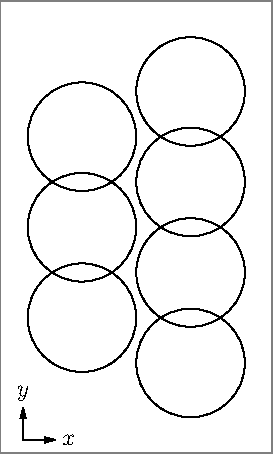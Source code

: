 size (8cm);
draw (scale (3, 5) * unitsquare, grey);

for (int i = 0; i < 3; ++i) draw (circle ((0.9, i + 1.5), 0.6));
for (int i = 0; i < 4; ++i) draw (circle ((2.1, i + 1), 0.6));

draw ((0.25, 0.15) -- (0.25, 0.5), EndArrow (5));
draw ((0.25, 0.15) -- (0.6, 0.15), EndArrow (5));
label ("$x$", (0.6, 0.15), E);
label ("$y$", (0.25, 0.5), N);

